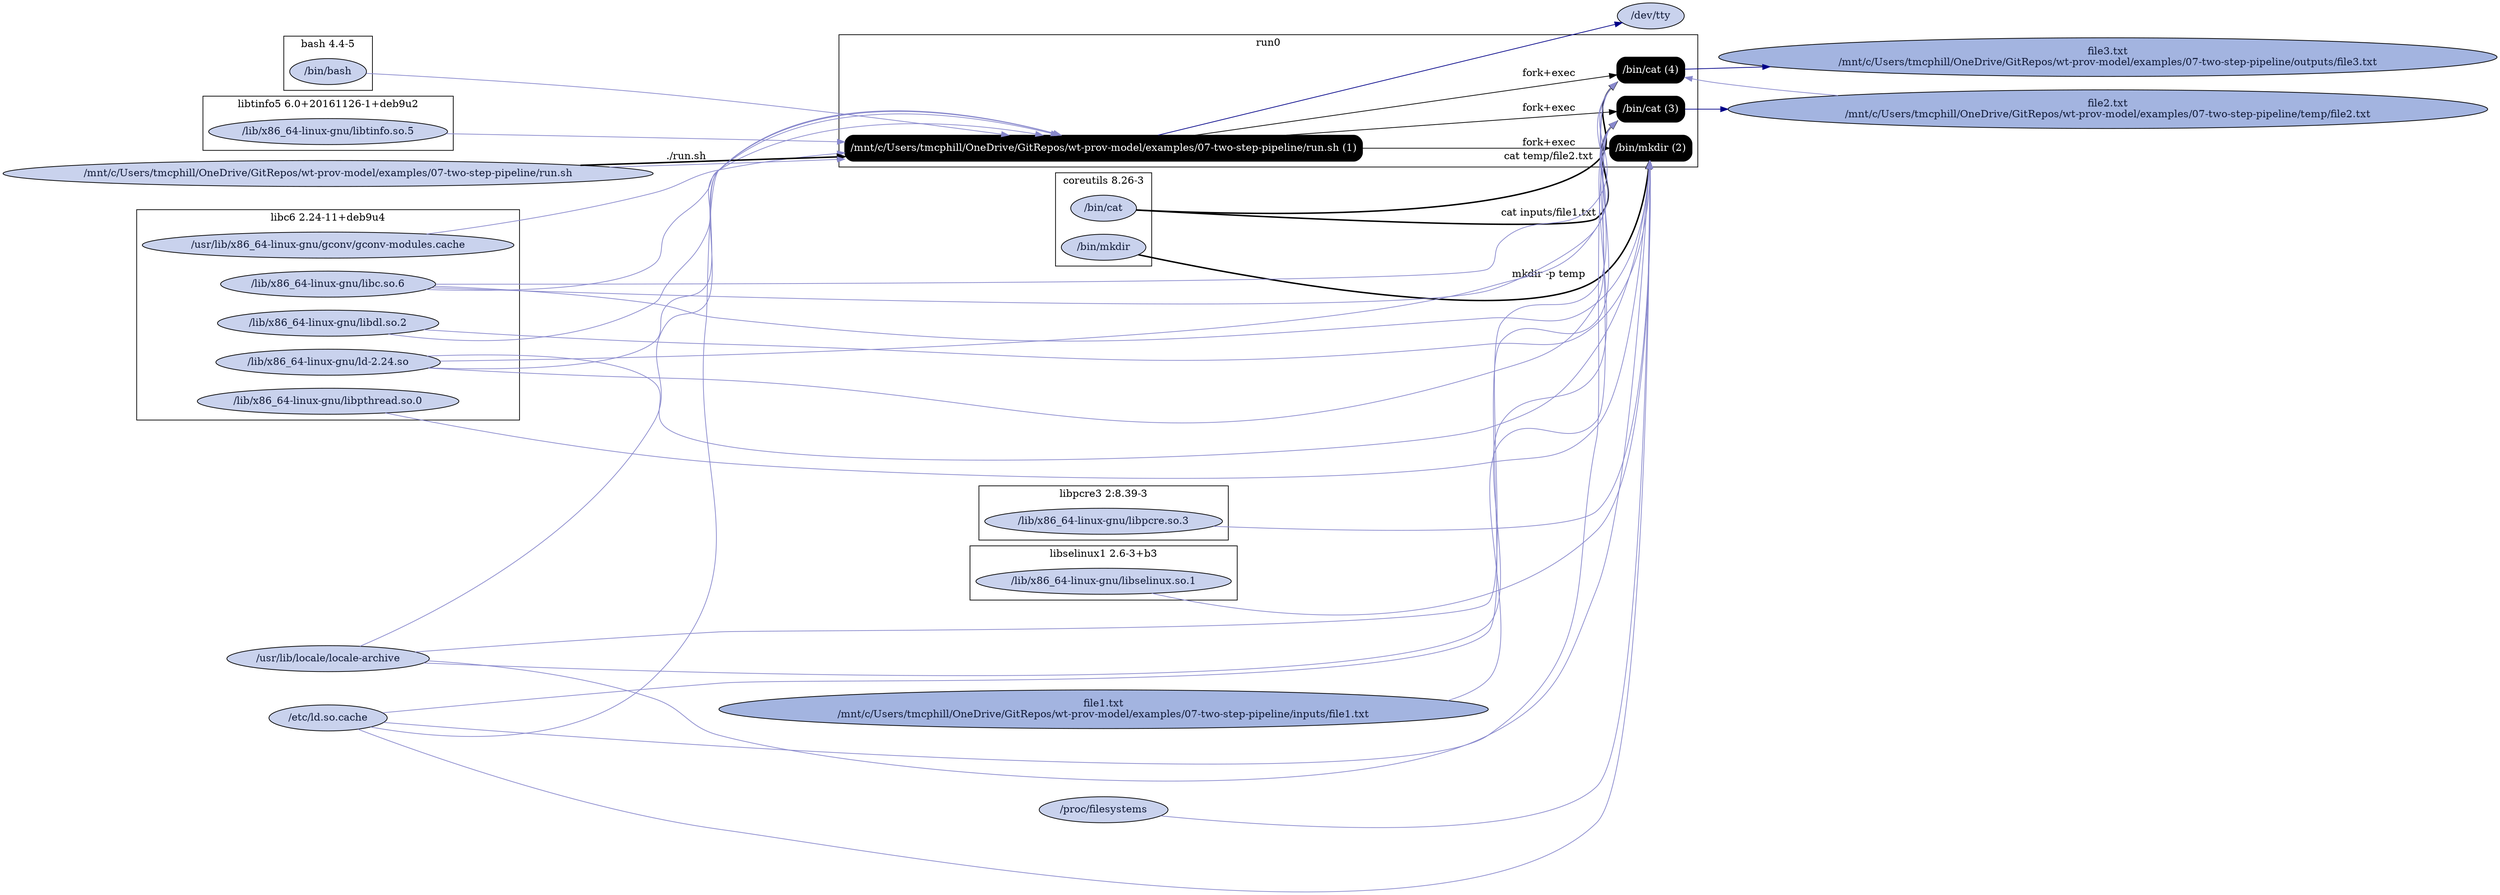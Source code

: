 digraph G {
    rankdir=LR;

    /* programs */
    node [shape=box fontcolor=white fillcolor=black style="filled,rounded"];
    subgraph cluster_run0 {
        label="run0";
        prog0 [label="/mnt/c/Users/tmcphill/OneDrive/GitRepos/wt-prov-model/examples/07-two-step-pipeline/run.sh (1)"];
        prog1 [label="/bin/mkdir (2)"];
        prog0 -> prog1 [label="fork+exec"];
        prog2 [label="/bin/cat (3)"];
        prog0 -> prog2 [label="fork+exec"];
        prog3 [label="/bin/cat (4)"];
        prog0 -> prog3 [label="fork+exec"];
    }

    node [shape=ellipse fontcolor="#131C39" fillcolor="#C9D2ED"];

    /* system packages */
    subgraph cluster_pkg0 {
        label="bash 4.4-5";
        "/bin/bash";
    }
    subgraph cluster_pkg1 {
        label="coreutils 8.26-3";
        "/bin/cat";
        "/bin/mkdir";
    }
    subgraph cluster_pkg2 {
        label="libc6 2.24-11+deb9u4";
        "/lib/x86_64-linux-gnu/ld-2.24.so";
        "/lib/x86_64-linux-gnu/libc.so.6";
        "/lib/x86_64-linux-gnu/libdl.so.2";
        "/lib/x86_64-linux-gnu/libpthread.so.0";
        "/usr/lib/x86_64-linux-gnu/gconv/gconv-modules.cache";
    }
    subgraph cluster_pkg3 {
        label="libpcre3 2:8.39-3";
        "/lib/x86_64-linux-gnu/libpcre.so.3";
    }
    subgraph cluster_pkg4 {
        label="libselinux1 2.6-3+b3";
        "/lib/x86_64-linux-gnu/libselinux.so.1";
    }
    subgraph cluster_pkg5 {
        label="libtinfo5 6.0+20161126-1+deb9u2";
        "/lib/x86_64-linux-gnu/libtinfo.so.5";
    }

    /* other files */
    "/dev/tty";
    "/etc/ld.so.cache";
    "/mnt/c/Users/tmcphill/OneDrive/GitRepos/wt-prov-model/examples/07-two-step-pipeline/inputs/file1.txt" [fillcolor="#A3B4E0", label="file1.txt\n/mnt/c/Users/tmcphill/OneDrive/GitRepos/wt-prov-model/examples/07-two-step-pipeline/inputs/file1.txt"];
    "/mnt/c/Users/tmcphill/OneDrive/GitRepos/wt-prov-model/examples/07-two-step-pipeline/outputs/file3.txt" [fillcolor="#A3B4E0", label="file3.txt\n/mnt/c/Users/tmcphill/OneDrive/GitRepos/wt-prov-model/examples/07-two-step-pipeline/outputs/file3.txt"];
    "/mnt/c/Users/tmcphill/OneDrive/GitRepos/wt-prov-model/examples/07-two-step-pipeline/run.sh";
    "/mnt/c/Users/tmcphill/OneDrive/GitRepos/wt-prov-model/examples/07-two-step-pipeline/temp/file2.txt" [fillcolor="#A3B4E0", label="file2.txt\n/mnt/c/Users/tmcphill/OneDrive/GitRepos/wt-prov-model/examples/07-two-step-pipeline/temp/file2.txt"];
    "/proc/filesystems";
    "/usr/lib/locale/locale-archive";

    "/mnt/c/Users/tmcphill/OneDrive/GitRepos/wt-prov-model/examples/07-two-step-pipeline/run.sh" -> prog0 [style=bold, label="./run.sh"];
    "/bin/bash" -> prog0 [color="#8888CC"];
    "/lib/x86_64-linux-gnu/ld-2.24.so" -> prog0 [color="#8888CC"];
    "/etc/ld.so.cache" -> prog0 [color="#8888CC"];
    "/lib/x86_64-linux-gnu/libtinfo.so.5" -> prog0 [color="#8888CC"];
    "/lib/x86_64-linux-gnu/libdl.so.2" -> prog0 [color="#8888CC"];
    "/lib/x86_64-linux-gnu/libc.so.6" -> prog0 [color="#8888CC"];
    prog0 -> "/dev/tty" [color="#000088"];
    "/usr/lib/locale/locale-archive" -> prog0 [color="#8888CC"];
    "/usr/lib/x86_64-linux-gnu/gconv/gconv-modules.cache" -> prog0 [color="#8888CC"];
    "/mnt/c/Users/tmcphill/OneDrive/GitRepos/wt-prov-model/examples/07-two-step-pipeline/run.sh" -> prog0 [color="#8888CC"];
    "/bin/mkdir" -> prog1 [style=bold, label="mkdir -p temp"];
    "/lib/x86_64-linux-gnu/ld-2.24.so" -> prog1 [color="#8888CC"];
    "/etc/ld.so.cache" -> prog1 [color="#8888CC"];
    "/lib/x86_64-linux-gnu/libselinux.so.1" -> prog1 [color="#8888CC"];
    "/lib/x86_64-linux-gnu/libc.so.6" -> prog1 [color="#8888CC"];
    "/lib/x86_64-linux-gnu/libpcre.so.3" -> prog1 [color="#8888CC"];
    "/lib/x86_64-linux-gnu/libdl.so.2" -> prog1 [color="#8888CC"];
    "/lib/x86_64-linux-gnu/libpthread.so.0" -> prog1 [color="#8888CC"];
    "/proc/filesystems" -> prog1 [color="#8888CC"];
    "/usr/lib/locale/locale-archive" -> prog1 [color="#8888CC"];
    prog2 -> "/mnt/c/Users/tmcphill/OneDrive/GitRepos/wt-prov-model/examples/07-two-step-pipeline/temp/file2.txt" [color="#000088"];
    "/bin/cat" -> prog2 [style=bold, label="cat inputs/file1.txt"];
    "/lib/x86_64-linux-gnu/ld-2.24.so" -> prog2 [color="#8888CC"];
    "/etc/ld.so.cache" -> prog2 [color="#8888CC"];
    "/lib/x86_64-linux-gnu/libc.so.6" -> prog2 [color="#8888CC"];
    "/usr/lib/locale/locale-archive" -> prog2 [color="#8888CC"];
    "/mnt/c/Users/tmcphill/OneDrive/GitRepos/wt-prov-model/examples/07-two-step-pipeline/inputs/file1.txt" -> prog2 [color="#8888CC"];
    prog3 -> "/mnt/c/Users/tmcphill/OneDrive/GitRepos/wt-prov-model/examples/07-two-step-pipeline/outputs/file3.txt" [color="#000088"];
    "/bin/cat" -> prog3 [style=bold, label="cat temp/file2.txt"];
    "/lib/x86_64-linux-gnu/ld-2.24.so" -> prog3 [color="#8888CC"];
    "/etc/ld.so.cache" -> prog3 [color="#8888CC"];
    "/lib/x86_64-linux-gnu/libc.so.6" -> prog3 [color="#8888CC"];
    "/usr/lib/locale/locale-archive" -> prog3 [color="#8888CC"];
    "/mnt/c/Users/tmcphill/OneDrive/GitRepos/wt-prov-model/examples/07-two-step-pipeline/temp/file2.txt" -> prog3 [color="#8888CC"];
}
